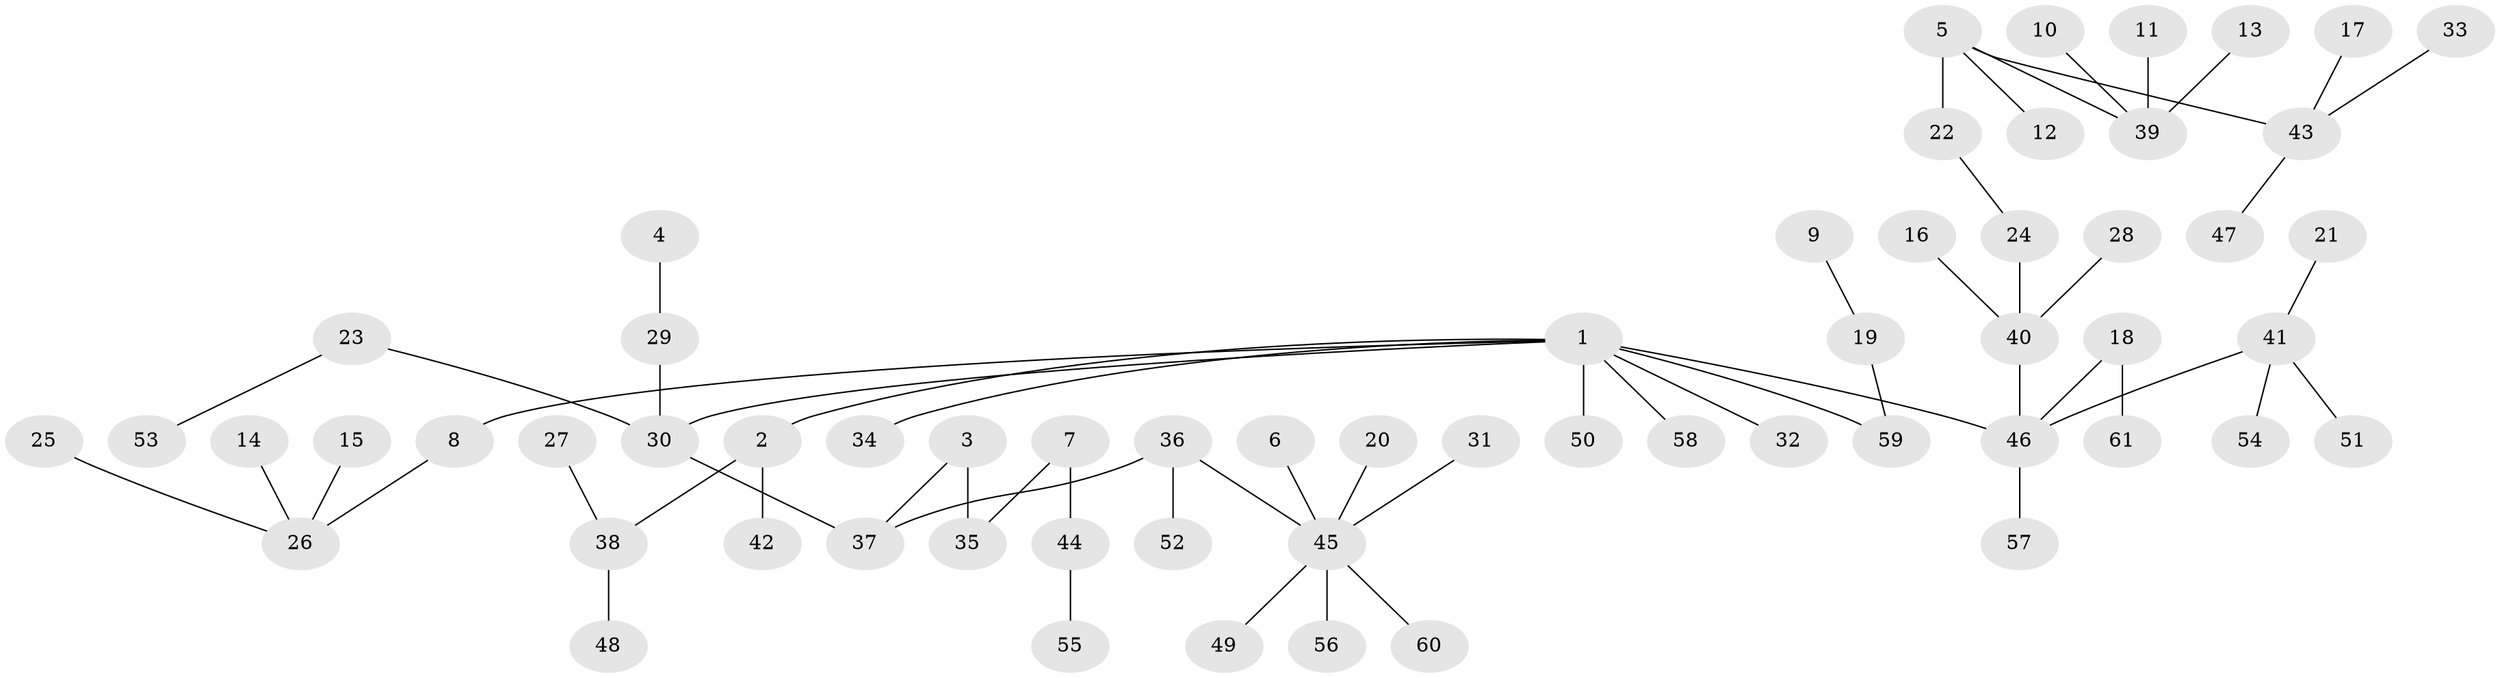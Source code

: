 // original degree distribution, {5: 0.04132231404958678, 3: 0.12396694214876033, 4: 0.05785123966942149, 2: 0.2644628099173554, 1: 0.48760330578512395, 7: 0.008264462809917356, 6: 0.01652892561983471}
// Generated by graph-tools (version 1.1) at 2025/26/03/09/25 03:26:27]
// undirected, 61 vertices, 60 edges
graph export_dot {
graph [start="1"]
  node [color=gray90,style=filled];
  1;
  2;
  3;
  4;
  5;
  6;
  7;
  8;
  9;
  10;
  11;
  12;
  13;
  14;
  15;
  16;
  17;
  18;
  19;
  20;
  21;
  22;
  23;
  24;
  25;
  26;
  27;
  28;
  29;
  30;
  31;
  32;
  33;
  34;
  35;
  36;
  37;
  38;
  39;
  40;
  41;
  42;
  43;
  44;
  45;
  46;
  47;
  48;
  49;
  50;
  51;
  52;
  53;
  54;
  55;
  56;
  57;
  58;
  59;
  60;
  61;
  1 -- 2 [weight=1.0];
  1 -- 8 [weight=1.0];
  1 -- 30 [weight=1.0];
  1 -- 32 [weight=1.0];
  1 -- 34 [weight=1.0];
  1 -- 46 [weight=1.0];
  1 -- 50 [weight=1.0];
  1 -- 58 [weight=1.0];
  1 -- 59 [weight=1.0];
  2 -- 38 [weight=1.0];
  2 -- 42 [weight=1.0];
  3 -- 35 [weight=1.0];
  3 -- 37 [weight=1.0];
  4 -- 29 [weight=1.0];
  5 -- 12 [weight=1.0];
  5 -- 22 [weight=1.0];
  5 -- 39 [weight=1.0];
  5 -- 43 [weight=1.0];
  6 -- 45 [weight=1.0];
  7 -- 35 [weight=1.0];
  7 -- 44 [weight=1.0];
  8 -- 26 [weight=1.0];
  9 -- 19 [weight=1.0];
  10 -- 39 [weight=1.0];
  11 -- 39 [weight=1.0];
  13 -- 39 [weight=1.0];
  14 -- 26 [weight=1.0];
  15 -- 26 [weight=1.0];
  16 -- 40 [weight=1.0];
  17 -- 43 [weight=1.0];
  18 -- 46 [weight=1.0];
  18 -- 61 [weight=1.0];
  19 -- 59 [weight=1.0];
  20 -- 45 [weight=1.0];
  21 -- 41 [weight=1.0];
  22 -- 24 [weight=1.0];
  23 -- 30 [weight=1.0];
  23 -- 53 [weight=1.0];
  24 -- 40 [weight=1.0];
  25 -- 26 [weight=1.0];
  27 -- 38 [weight=1.0];
  28 -- 40 [weight=1.0];
  29 -- 30 [weight=1.0];
  30 -- 37 [weight=1.0];
  31 -- 45 [weight=1.0];
  33 -- 43 [weight=1.0];
  36 -- 37 [weight=1.0];
  36 -- 45 [weight=1.0];
  36 -- 52 [weight=1.0];
  38 -- 48 [weight=1.0];
  40 -- 46 [weight=1.0];
  41 -- 46 [weight=1.0];
  41 -- 51 [weight=1.0];
  41 -- 54 [weight=1.0];
  43 -- 47 [weight=1.0];
  44 -- 55 [weight=1.0];
  45 -- 49 [weight=1.0];
  45 -- 56 [weight=1.0];
  45 -- 60 [weight=1.0];
  46 -- 57 [weight=1.0];
}

